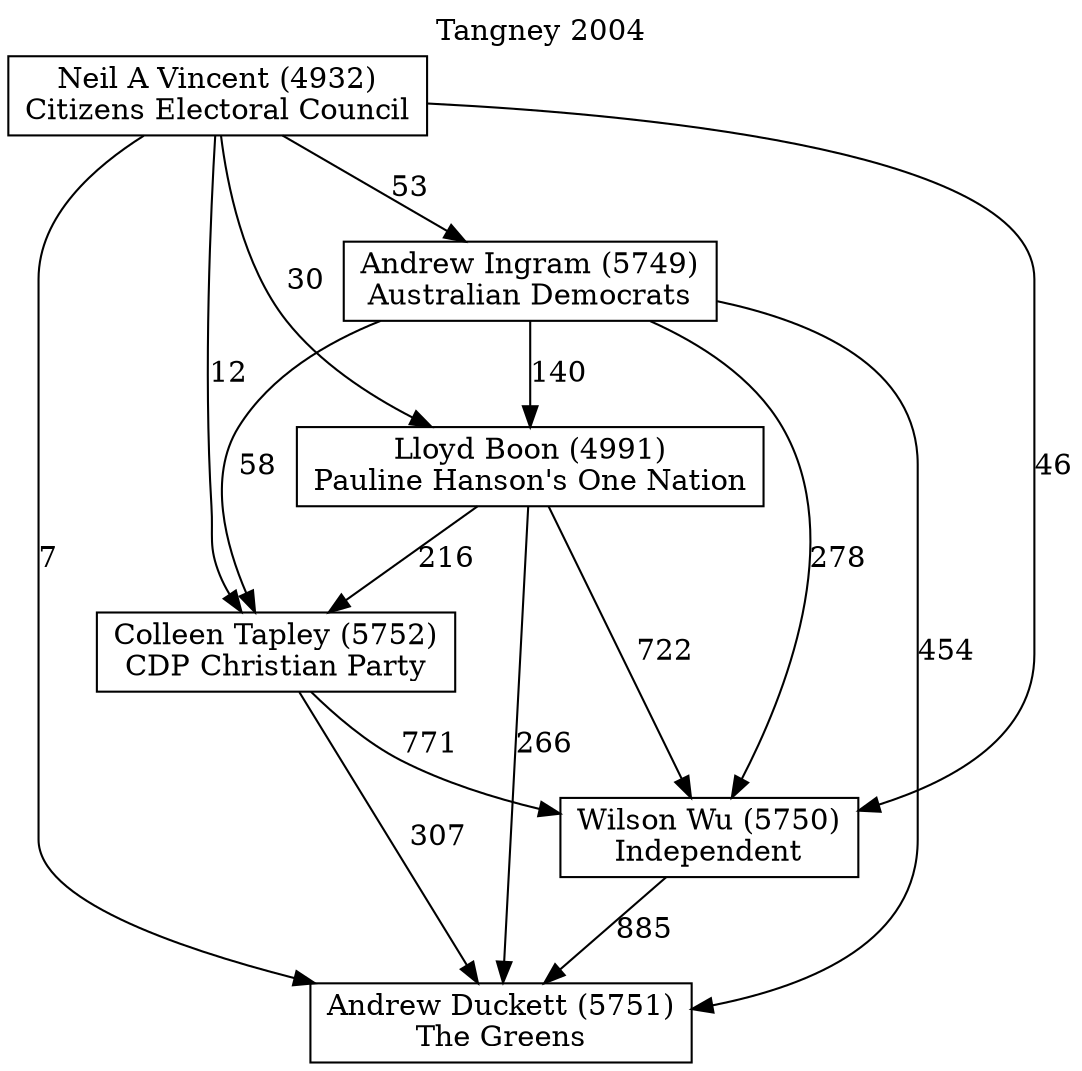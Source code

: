 // House preference flow
digraph "Andrew Duckett (5751)_Tangney_2004" {
	graph [label="Tangney 2004" labelloc=t mclimit=10]
	node [shape=box]
	"Andrew Duckett (5751)" [label="Andrew Duckett (5751)
The Greens"]
	"Wilson Wu (5750)" [label="Wilson Wu (5750)
Independent"]
	"Colleen Tapley (5752)" [label="Colleen Tapley (5752)
CDP Christian Party"]
	"Lloyd Boon (4991)" [label="Lloyd Boon (4991)
Pauline Hanson's One Nation"]
	"Andrew Ingram (5749)" [label="Andrew Ingram (5749)
Australian Democrats"]
	"Neil A Vincent (4932)" [label="Neil A Vincent (4932)
Citizens Electoral Council"]
	"Andrew Duckett (5751)" [label="Andrew Duckett (5751)
The Greens"]
	"Colleen Tapley (5752)" [label="Colleen Tapley (5752)
CDP Christian Party"]
	"Lloyd Boon (4991)" [label="Lloyd Boon (4991)
Pauline Hanson's One Nation"]
	"Andrew Ingram (5749)" [label="Andrew Ingram (5749)
Australian Democrats"]
	"Neil A Vincent (4932)" [label="Neil A Vincent (4932)
Citizens Electoral Council"]
	"Andrew Duckett (5751)" [label="Andrew Duckett (5751)
The Greens"]
	"Lloyd Boon (4991)" [label="Lloyd Boon (4991)
Pauline Hanson's One Nation"]
	"Andrew Ingram (5749)" [label="Andrew Ingram (5749)
Australian Democrats"]
	"Neil A Vincent (4932)" [label="Neil A Vincent (4932)
Citizens Electoral Council"]
	"Andrew Duckett (5751)" [label="Andrew Duckett (5751)
The Greens"]
	"Andrew Ingram (5749)" [label="Andrew Ingram (5749)
Australian Democrats"]
	"Neil A Vincent (4932)" [label="Neil A Vincent (4932)
Citizens Electoral Council"]
	"Andrew Duckett (5751)" [label="Andrew Duckett (5751)
The Greens"]
	"Neil A Vincent (4932)" [label="Neil A Vincent (4932)
Citizens Electoral Council"]
	"Neil A Vincent (4932)" [label="Neil A Vincent (4932)
Citizens Electoral Council"]
	"Andrew Ingram (5749)" [label="Andrew Ingram (5749)
Australian Democrats"]
	"Neil A Vincent (4932)" [label="Neil A Vincent (4932)
Citizens Electoral Council"]
	"Neil A Vincent (4932)" [label="Neil A Vincent (4932)
Citizens Electoral Council"]
	"Lloyd Boon (4991)" [label="Lloyd Boon (4991)
Pauline Hanson's One Nation"]
	"Andrew Ingram (5749)" [label="Andrew Ingram (5749)
Australian Democrats"]
	"Neil A Vincent (4932)" [label="Neil A Vincent (4932)
Citizens Electoral Council"]
	"Lloyd Boon (4991)" [label="Lloyd Boon (4991)
Pauline Hanson's One Nation"]
	"Neil A Vincent (4932)" [label="Neil A Vincent (4932)
Citizens Electoral Council"]
	"Neil A Vincent (4932)" [label="Neil A Vincent (4932)
Citizens Electoral Council"]
	"Andrew Ingram (5749)" [label="Andrew Ingram (5749)
Australian Democrats"]
	"Neil A Vincent (4932)" [label="Neil A Vincent (4932)
Citizens Electoral Council"]
	"Neil A Vincent (4932)" [label="Neil A Vincent (4932)
Citizens Electoral Council"]
	"Colleen Tapley (5752)" [label="Colleen Tapley (5752)
CDP Christian Party"]
	"Lloyd Boon (4991)" [label="Lloyd Boon (4991)
Pauline Hanson's One Nation"]
	"Andrew Ingram (5749)" [label="Andrew Ingram (5749)
Australian Democrats"]
	"Neil A Vincent (4932)" [label="Neil A Vincent (4932)
Citizens Electoral Council"]
	"Colleen Tapley (5752)" [label="Colleen Tapley (5752)
CDP Christian Party"]
	"Andrew Ingram (5749)" [label="Andrew Ingram (5749)
Australian Democrats"]
	"Neil A Vincent (4932)" [label="Neil A Vincent (4932)
Citizens Electoral Council"]
	"Colleen Tapley (5752)" [label="Colleen Tapley (5752)
CDP Christian Party"]
	"Neil A Vincent (4932)" [label="Neil A Vincent (4932)
Citizens Electoral Council"]
	"Neil A Vincent (4932)" [label="Neil A Vincent (4932)
Citizens Electoral Council"]
	"Andrew Ingram (5749)" [label="Andrew Ingram (5749)
Australian Democrats"]
	"Neil A Vincent (4932)" [label="Neil A Vincent (4932)
Citizens Electoral Council"]
	"Neil A Vincent (4932)" [label="Neil A Vincent (4932)
Citizens Electoral Council"]
	"Lloyd Boon (4991)" [label="Lloyd Boon (4991)
Pauline Hanson's One Nation"]
	"Andrew Ingram (5749)" [label="Andrew Ingram (5749)
Australian Democrats"]
	"Neil A Vincent (4932)" [label="Neil A Vincent (4932)
Citizens Electoral Council"]
	"Lloyd Boon (4991)" [label="Lloyd Boon (4991)
Pauline Hanson's One Nation"]
	"Neil A Vincent (4932)" [label="Neil A Vincent (4932)
Citizens Electoral Council"]
	"Neil A Vincent (4932)" [label="Neil A Vincent (4932)
Citizens Electoral Council"]
	"Andrew Ingram (5749)" [label="Andrew Ingram (5749)
Australian Democrats"]
	"Neil A Vincent (4932)" [label="Neil A Vincent (4932)
Citizens Electoral Council"]
	"Neil A Vincent (4932)" [label="Neil A Vincent (4932)
Citizens Electoral Council"]
	"Wilson Wu (5750)" [label="Wilson Wu (5750)
Independent"]
	"Colleen Tapley (5752)" [label="Colleen Tapley (5752)
CDP Christian Party"]
	"Lloyd Boon (4991)" [label="Lloyd Boon (4991)
Pauline Hanson's One Nation"]
	"Andrew Ingram (5749)" [label="Andrew Ingram (5749)
Australian Democrats"]
	"Neil A Vincent (4932)" [label="Neil A Vincent (4932)
Citizens Electoral Council"]
	"Wilson Wu (5750)" [label="Wilson Wu (5750)
Independent"]
	"Lloyd Boon (4991)" [label="Lloyd Boon (4991)
Pauline Hanson's One Nation"]
	"Andrew Ingram (5749)" [label="Andrew Ingram (5749)
Australian Democrats"]
	"Neil A Vincent (4932)" [label="Neil A Vincent (4932)
Citizens Electoral Council"]
	"Wilson Wu (5750)" [label="Wilson Wu (5750)
Independent"]
	"Andrew Ingram (5749)" [label="Andrew Ingram (5749)
Australian Democrats"]
	"Neil A Vincent (4932)" [label="Neil A Vincent (4932)
Citizens Electoral Council"]
	"Wilson Wu (5750)" [label="Wilson Wu (5750)
Independent"]
	"Neil A Vincent (4932)" [label="Neil A Vincent (4932)
Citizens Electoral Council"]
	"Neil A Vincent (4932)" [label="Neil A Vincent (4932)
Citizens Electoral Council"]
	"Andrew Ingram (5749)" [label="Andrew Ingram (5749)
Australian Democrats"]
	"Neil A Vincent (4932)" [label="Neil A Vincent (4932)
Citizens Electoral Council"]
	"Neil A Vincent (4932)" [label="Neil A Vincent (4932)
Citizens Electoral Council"]
	"Lloyd Boon (4991)" [label="Lloyd Boon (4991)
Pauline Hanson's One Nation"]
	"Andrew Ingram (5749)" [label="Andrew Ingram (5749)
Australian Democrats"]
	"Neil A Vincent (4932)" [label="Neil A Vincent (4932)
Citizens Electoral Council"]
	"Lloyd Boon (4991)" [label="Lloyd Boon (4991)
Pauline Hanson's One Nation"]
	"Neil A Vincent (4932)" [label="Neil A Vincent (4932)
Citizens Electoral Council"]
	"Neil A Vincent (4932)" [label="Neil A Vincent (4932)
Citizens Electoral Council"]
	"Andrew Ingram (5749)" [label="Andrew Ingram (5749)
Australian Democrats"]
	"Neil A Vincent (4932)" [label="Neil A Vincent (4932)
Citizens Electoral Council"]
	"Neil A Vincent (4932)" [label="Neil A Vincent (4932)
Citizens Electoral Council"]
	"Colleen Tapley (5752)" [label="Colleen Tapley (5752)
CDP Christian Party"]
	"Lloyd Boon (4991)" [label="Lloyd Boon (4991)
Pauline Hanson's One Nation"]
	"Andrew Ingram (5749)" [label="Andrew Ingram (5749)
Australian Democrats"]
	"Neil A Vincent (4932)" [label="Neil A Vincent (4932)
Citizens Electoral Council"]
	"Colleen Tapley (5752)" [label="Colleen Tapley (5752)
CDP Christian Party"]
	"Andrew Ingram (5749)" [label="Andrew Ingram (5749)
Australian Democrats"]
	"Neil A Vincent (4932)" [label="Neil A Vincent (4932)
Citizens Electoral Council"]
	"Colleen Tapley (5752)" [label="Colleen Tapley (5752)
CDP Christian Party"]
	"Neil A Vincent (4932)" [label="Neil A Vincent (4932)
Citizens Electoral Council"]
	"Neil A Vincent (4932)" [label="Neil A Vincent (4932)
Citizens Electoral Council"]
	"Andrew Ingram (5749)" [label="Andrew Ingram (5749)
Australian Democrats"]
	"Neil A Vincent (4932)" [label="Neil A Vincent (4932)
Citizens Electoral Council"]
	"Neil A Vincent (4932)" [label="Neil A Vincent (4932)
Citizens Electoral Council"]
	"Lloyd Boon (4991)" [label="Lloyd Boon (4991)
Pauline Hanson's One Nation"]
	"Andrew Ingram (5749)" [label="Andrew Ingram (5749)
Australian Democrats"]
	"Neil A Vincent (4932)" [label="Neil A Vincent (4932)
Citizens Electoral Council"]
	"Lloyd Boon (4991)" [label="Lloyd Boon (4991)
Pauline Hanson's One Nation"]
	"Neil A Vincent (4932)" [label="Neil A Vincent (4932)
Citizens Electoral Council"]
	"Neil A Vincent (4932)" [label="Neil A Vincent (4932)
Citizens Electoral Council"]
	"Andrew Ingram (5749)" [label="Andrew Ingram (5749)
Australian Democrats"]
	"Neil A Vincent (4932)" [label="Neil A Vincent (4932)
Citizens Electoral Council"]
	"Neil A Vincent (4932)" [label="Neil A Vincent (4932)
Citizens Electoral Council"]
	"Wilson Wu (5750)" -> "Andrew Duckett (5751)" [label=885]
	"Colleen Tapley (5752)" -> "Wilson Wu (5750)" [label=771]
	"Lloyd Boon (4991)" -> "Colleen Tapley (5752)" [label=216]
	"Andrew Ingram (5749)" -> "Lloyd Boon (4991)" [label=140]
	"Neil A Vincent (4932)" -> "Andrew Ingram (5749)" [label=53]
	"Colleen Tapley (5752)" -> "Andrew Duckett (5751)" [label=307]
	"Lloyd Boon (4991)" -> "Andrew Duckett (5751)" [label=266]
	"Andrew Ingram (5749)" -> "Andrew Duckett (5751)" [label=454]
	"Neil A Vincent (4932)" -> "Andrew Duckett (5751)" [label=7]
	"Neil A Vincent (4932)" -> "Lloyd Boon (4991)" [label=30]
	"Andrew Ingram (5749)" -> "Colleen Tapley (5752)" [label=58]
	"Neil A Vincent (4932)" -> "Colleen Tapley (5752)" [label=12]
	"Lloyd Boon (4991)" -> "Wilson Wu (5750)" [label=722]
	"Andrew Ingram (5749)" -> "Wilson Wu (5750)" [label=278]
	"Neil A Vincent (4932)" -> "Wilson Wu (5750)" [label=46]
}
